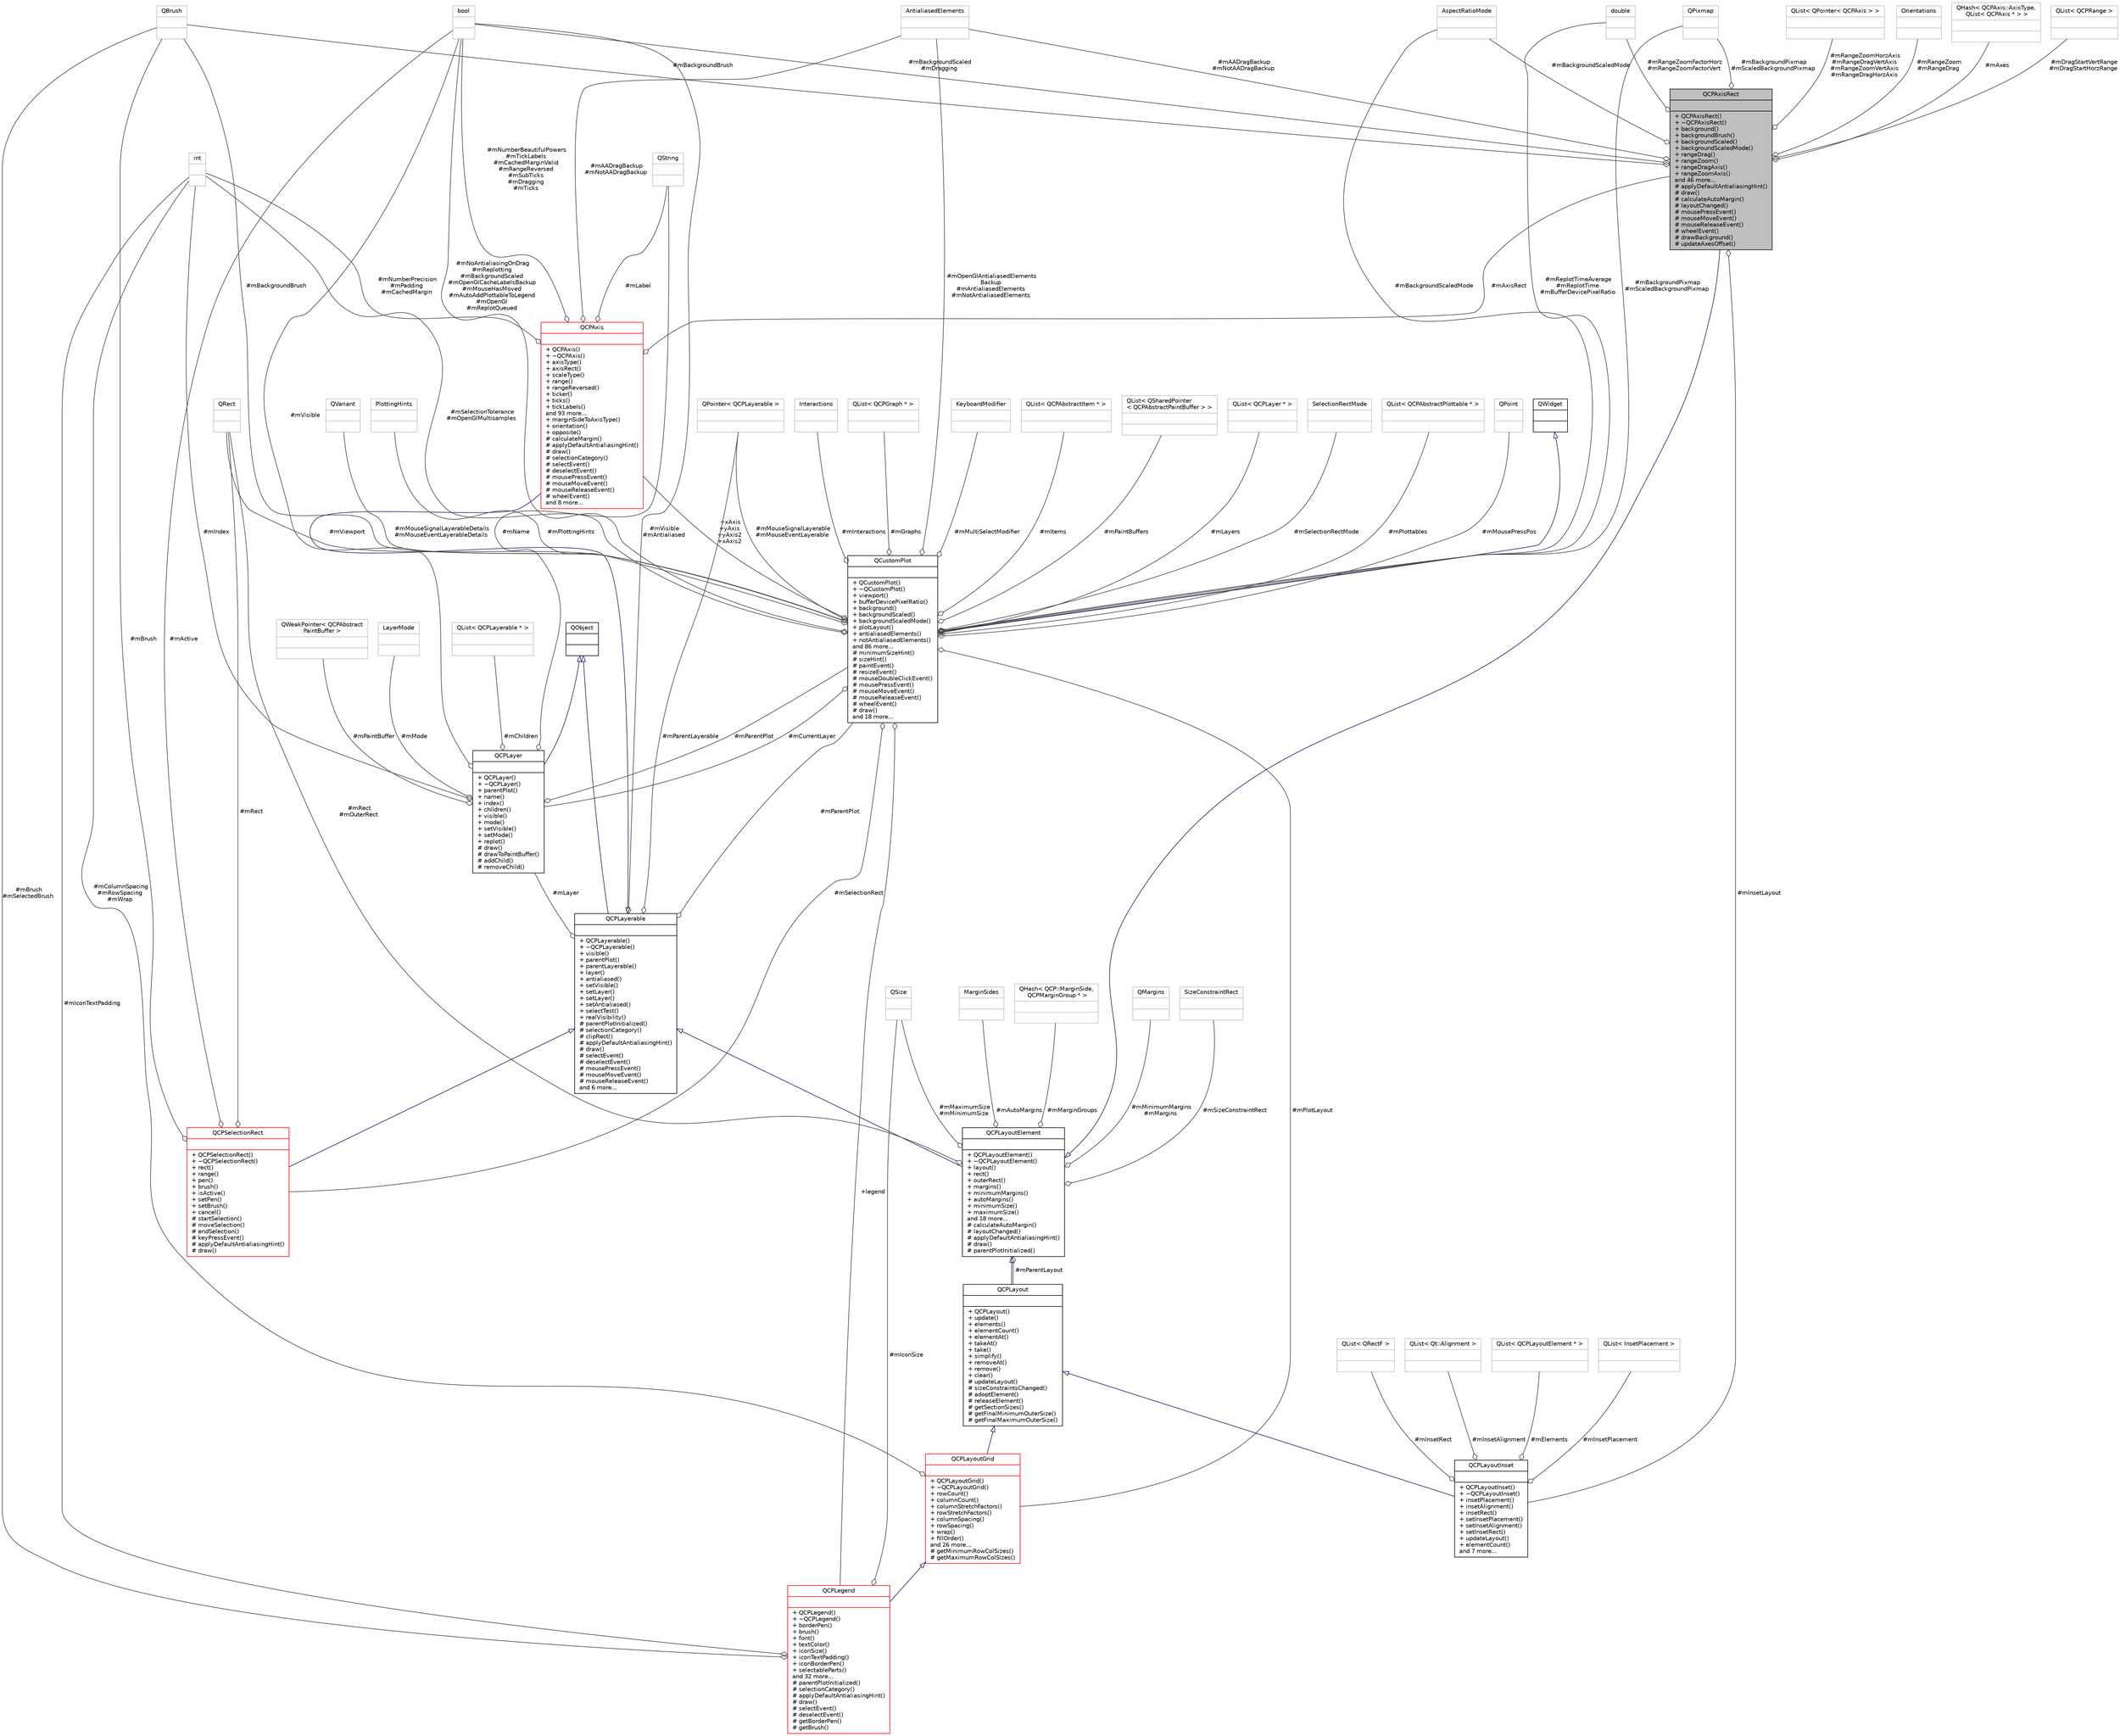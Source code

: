 digraph "QCPAxisRect"
{
 // LATEX_PDF_SIZE
  edge [fontname="Helvetica",fontsize="10",labelfontname="Helvetica",labelfontsize="10"];
  node [fontname="Helvetica",fontsize="10",shape=record];
  Node1 [label="{QCPAxisRect\n||+ QCPAxisRect()\l+ ~QCPAxisRect()\l+ background()\l+ backgroundBrush()\l+ backgroundScaled()\l+ backgroundScaledMode()\l+ rangeDrag()\l+ rangeZoom()\l+ rangeDragAxis()\l+ rangeZoomAxis()\land 46 more...\l# applyDefaultAntialiasingHint()\l# draw()\l# calculateAutoMargin()\l# layoutChanged()\l# mousePressEvent()\l# mouseMoveEvent()\l# mouseReleaseEvent()\l# wheelEvent()\l# drawBackground()\l# updateAxesOffset()\l}",height=0.2,width=0.4,color="black", fillcolor="grey75", style="filled", fontcolor="black",tooltip="Holds multiple axes and arranges them in a rectangular shape."];
  Node2 -> Node1 [dir="back",color="midnightblue",fontsize="10",style="solid",arrowtail="onormal",fontname="Helvetica"];
  Node2 [label="{QCPLayoutElement\n||+ QCPLayoutElement()\l+ ~QCPLayoutElement()\l+ layout()\l+ rect()\l+ outerRect()\l+ margins()\l+ minimumMargins()\l+ autoMargins()\l+ minimumSize()\l+ maximumSize()\land 18 more...\l# calculateAutoMargin()\l# layoutChanged()\l# applyDefaultAntialiasingHint()\l# draw()\l# parentPlotInitialized()\l}",height=0.2,width=0.4,color="black", fillcolor="white", style="filled",URL="$classQCPLayoutElement.html",tooltip="The abstract base class for all objects that form the layout system."];
  Node3 -> Node2 [dir="back",color="midnightblue",fontsize="10",style="solid",arrowtail="onormal",fontname="Helvetica"];
  Node3 [label="{QCPLayerable\n||+ QCPLayerable()\l+ ~QCPLayerable()\l+ visible()\l+ parentPlot()\l+ parentLayerable()\l+ layer()\l+ antialiased()\l+ setVisible()\l+ setLayer()\l+ setLayer()\l+ setAntialiased()\l+ selectTest()\l+ realVisibility()\l# parentPlotInitialized()\l# selectionCategory()\l# clipRect()\l# applyDefaultAntialiasingHint()\l# draw()\l# selectEvent()\l# deselectEvent()\l# mousePressEvent()\l# mouseMoveEvent()\l# mouseReleaseEvent()\land 6 more...\l}",height=0.2,width=0.4,color="black", fillcolor="white", style="filled",URL="$classQCPLayerable.html",tooltip="Base class for all drawable objects."];
  Node4 -> Node3 [dir="back",color="midnightblue",fontsize="10",style="solid",arrowtail="onormal",fontname="Helvetica"];
  Node4 [label="{QObject\n||}",height=0.2,width=0.4,color="black", fillcolor="white", style="filled",URL="$classQObject.html",tooltip=" "];
  Node5 -> Node3 [color="grey25",fontsize="10",style="solid",label=" #mLayer" ,arrowhead="odiamond",fontname="Helvetica"];
  Node5 [label="{QCPLayer\n||+ QCPLayer()\l+ ~QCPLayer()\l+ parentPlot()\l+ name()\l+ index()\l+ children()\l+ visible()\l+ mode()\l+ setVisible()\l+ setMode()\l+ replot()\l# draw()\l# drawToPaintBuffer()\l# addChild()\l# removeChild()\l}",height=0.2,width=0.4,color="black", fillcolor="white", style="filled",URL="$classQCPLayer.html",tooltip="A layer that may contain objects, to control the rendering order."];
  Node4 -> Node5 [dir="back",color="midnightblue",fontsize="10",style="solid",arrowtail="onormal",fontname="Helvetica"];
  Node6 -> Node5 [color="grey25",fontsize="10",style="solid",label=" #mName" ,arrowhead="odiamond",fontname="Helvetica"];
  Node6 [label="{QString\n||}",height=0.2,width=0.4,color="grey75", fillcolor="white", style="filled",tooltip=" "];
  Node7 -> Node5 [color="grey25",fontsize="10",style="solid",label=" #mIndex" ,arrowhead="odiamond",fontname="Helvetica"];
  Node7 [label="{int\n||}",height=0.2,width=0.4,color="grey75", fillcolor="white", style="filled",tooltip=" "];
  Node8 -> Node5 [color="grey25",fontsize="10",style="solid",label=" #mPaintBuffer" ,arrowhead="odiamond",fontname="Helvetica"];
  Node8 [label="{QWeakPointer\< QCPAbstract\lPaintBuffer \>\n||}",height=0.2,width=0.4,color="grey75", fillcolor="white", style="filled",tooltip=" "];
  Node9 -> Node5 [color="grey25",fontsize="10",style="solid",label=" #mVisible" ,arrowhead="odiamond",fontname="Helvetica"];
  Node9 [label="{bool\n||}",height=0.2,width=0.4,color="grey75", fillcolor="white", style="filled",tooltip=" "];
  Node10 -> Node5 [color="grey25",fontsize="10",style="solid",label=" #mParentPlot" ,arrowhead="odiamond",fontname="Helvetica"];
  Node10 [label="{QCustomPlot\n||+ QCustomPlot()\l+ ~QCustomPlot()\l+ viewport()\l+ bufferDevicePixelRatio()\l+ background()\l+ backgroundScaled()\l+ backgroundScaledMode()\l+ plotLayout()\l+ antialiasedElements()\l+ notAntialiasedElements()\land 86 more...\l# minimumSizeHint()\l# sizeHint()\l# paintEvent()\l# resizeEvent()\l# mouseDoubleClickEvent()\l# mousePressEvent()\l# mouseMoveEvent()\l# mouseReleaseEvent()\l# wheelEvent()\l# draw()\land 18 more...\l}",height=0.2,width=0.4,color="black", fillcolor="white", style="filled",URL="$classQCustomPlot.html",tooltip="The central class of the library. This is the QWidget which displays the plot and interacts with the ..."];
  Node11 -> Node10 [dir="back",color="midnightblue",fontsize="10",style="solid",arrowtail="onormal",fontname="Helvetica"];
  Node11 [label="{QWidget\n||}",height=0.2,width=0.4,color="black", fillcolor="white", style="filled",URL="$classQWidget.html",tooltip=" "];
  Node5 -> Node10 [color="grey25",fontsize="10",style="solid",label=" #mCurrentLayer" ,arrowhead="odiamond",fontname="Helvetica"];
  Node12 -> Node10 [color="grey25",fontsize="10",style="solid",label=" #mPlotLayout" ,arrowhead="odiamond",fontname="Helvetica"];
  Node12 [label="{QCPLayoutGrid\n||+ QCPLayoutGrid()\l+ ~QCPLayoutGrid()\l+ rowCount()\l+ columnCount()\l+ columnStretchFactors()\l+ rowStretchFactors()\l+ columnSpacing()\l+ rowSpacing()\l+ wrap()\l+ fillOrder()\land 26 more...\l# getMinimumRowColSizes()\l# getMaximumRowColSizes()\l}",height=0.2,width=0.4,color="red", fillcolor="white", style="filled",URL="$classQCPLayoutGrid.html",tooltip="A layout that arranges child elements in a grid."];
  Node13 -> Node12 [dir="back",color="midnightblue",fontsize="10",style="solid",arrowtail="onormal",fontname="Helvetica"];
  Node13 [label="{QCPLayout\n||+ QCPLayout()\l+ update()\l+ elements()\l+ elementCount()\l+ elementAt()\l+ takeAt()\l+ take()\l+ simplify()\l+ removeAt()\l+ remove()\l+ clear()\l# updateLayout()\l# sizeConstraintsChanged()\l# adoptElement()\l# releaseElement()\l# getSectionSizes()\l# getFinalMinimumOuterSize()\l# getFinalMaximumOuterSize()\l}",height=0.2,width=0.4,color="black", fillcolor="white", style="filled",URL="$classQCPLayout.html",tooltip="The abstract base class for layouts."];
  Node2 -> Node13 [dir="back",color="midnightblue",fontsize="10",style="solid",arrowtail="onormal",fontname="Helvetica"];
  Node7 -> Node12 [color="grey25",fontsize="10",style="solid",label=" #mColumnSpacing\n#mRowSpacing\n#mWrap" ,arrowhead="odiamond",fontname="Helvetica"];
  Node17 -> Node10 [color="grey25",fontsize="10",style="solid",label=" #mMouseSignalLayerableDetails\n#mMouseEventLayerableDetails" ,arrowhead="odiamond",fontname="Helvetica"];
  Node17 [label="{QVariant\n||}",height=0.2,width=0.4,color="grey75", fillcolor="white", style="filled",tooltip=" "];
  Node18 -> Node10 [color="grey25",fontsize="10",style="solid",label=" #mPlottingHints" ,arrowhead="odiamond",fontname="Helvetica"];
  Node18 [label="{PlottingHints\n||}",height=0.2,width=0.4,color="grey75", fillcolor="white", style="filled",tooltip=" "];
  Node19 -> Node10 [color="grey25",fontsize="10",style="solid",label=" #mInteractions" ,arrowhead="odiamond",fontname="Helvetica"];
  Node19 [label="{Interactions\n||}",height=0.2,width=0.4,color="grey75", fillcolor="white", style="filled",tooltip=" "];
  Node20 -> Node10 [color="grey25",fontsize="10",style="solid",label=" #mReplotTimeAverage\n#mReplotTime\n#mBufferDevicePixelRatio" ,arrowhead="odiamond",fontname="Helvetica"];
  Node20 [label="{double\n||}",height=0.2,width=0.4,color="grey75", fillcolor="white", style="filled",tooltip=" "];
  Node21 -> Node10 [color="grey25",fontsize="10",style="solid",label=" #mSelectionRect" ,arrowhead="odiamond",fontname="Helvetica"];
  Node21 [label="{QCPSelectionRect\n||+ QCPSelectionRect()\l+ ~QCPSelectionRect()\l+ rect()\l+ range()\l+ pen()\l+ brush()\l+ isActive()\l+ setPen()\l+ setBrush()\l+ cancel()\l# startSelection()\l# moveSelection()\l# endSelection()\l# keyPressEvent()\l# applyDefaultAntialiasingHint()\l# draw()\l}",height=0.2,width=0.4,color="red", fillcolor="white", style="filled",URL="$classQCPSelectionRect.html",tooltip="Provides rect/rubber-band data selection and range zoom interaction."];
  Node3 -> Node21 [dir="back",color="midnightblue",fontsize="10",style="solid",arrowtail="onormal",fontname="Helvetica"];
  Node9 -> Node21 [color="grey25",fontsize="10",style="solid",label=" #mActive" ,arrowhead="odiamond",fontname="Helvetica"];
  Node23 -> Node21 [color="grey25",fontsize="10",style="solid",label=" #mBrush" ,arrowhead="odiamond",fontname="Helvetica"];
  Node23 [label="{QBrush\n||}",height=0.2,width=0.4,color="grey75", fillcolor="white", style="filled",tooltip=" "];
  Node24 -> Node21 [color="grey25",fontsize="10",style="solid",label=" #mRect" ,arrowhead="odiamond",fontname="Helvetica"];
  Node24 [label="{QRect\n||}",height=0.2,width=0.4,color="grey75", fillcolor="white", style="filled",tooltip=" "];
  Node25 -> Node10 [color="grey25",fontsize="10",style="solid",label=" #mGraphs" ,arrowhead="odiamond",fontname="Helvetica"];
  Node25 [label="{QList\< QCPGraph * \>\n||}",height=0.2,width=0.4,color="grey75", fillcolor="white", style="filled",tooltip=" "];
  Node26 -> Node10 [color="grey25",fontsize="10",style="solid",label=" #mMultiSelectModifier" ,arrowhead="odiamond",fontname="Helvetica"];
  Node26 [label="{KeyboardModifier\n||}",height=0.2,width=0.4,color="grey75", fillcolor="white", style="filled",tooltip=" "];
  Node27 -> Node10 [color="grey25",fontsize="10",style="solid",label=" #mItems" ,arrowhead="odiamond",fontname="Helvetica"];
  Node27 [label="{QList\< QCPAbstractItem * \>\n||}",height=0.2,width=0.4,color="grey75", fillcolor="white", style="filled",tooltip=" "];
  Node28 -> Node10 [color="grey25",fontsize="10",style="solid",label=" #mPaintBuffers" ,arrowhead="odiamond",fontname="Helvetica"];
  Node28 [label="{QList\< QSharedPointer\l\< QCPAbstractPaintBuffer \> \>\n||}",height=0.2,width=0.4,color="grey75", fillcolor="white", style="filled",tooltip=" "];
  Node29 -> Node10 [color="grey25",fontsize="10",style="solid",label=" +xAxis\n+yAxis\n+yAxis2\n+xAxis2" ,arrowhead="odiamond",fontname="Helvetica"];
  Node29 [label="{QCPAxis\n||+ QCPAxis()\l+ ~QCPAxis()\l+ axisType()\l+ axisRect()\l+ scaleType()\l+ range()\l+ rangeReversed()\l+ ticker()\l+ ticks()\l+ tickLabels()\land 93 more...\l+ marginSideToAxisType()\l+ orientation()\l+ opposite()\l# calculateMargin()\l# applyDefaultAntialiasingHint()\l# draw()\l# selectionCategory()\l# selectEvent()\l# deselectEvent()\l# mousePressEvent()\l# mouseMoveEvent()\l# mouseReleaseEvent()\l# wheelEvent()\land 8 more...\l}",height=0.2,width=0.4,color="red", fillcolor="white", style="filled",URL="$classQCPAxis.html",tooltip="Manages a single axis inside a QCustomPlot."];
  Node3 -> Node29 [dir="back",color="midnightblue",fontsize="10",style="solid",arrowtail="onormal",fontname="Helvetica"];
  Node6 -> Node29 [color="grey25",fontsize="10",style="solid",label=" #mLabel" ,arrowhead="odiamond",fontname="Helvetica"];
  Node1 -> Node29 [color="grey25",fontsize="10",style="solid",label=" #mAxisRect" ,arrowhead="odiamond",fontname="Helvetica"];
  Node7 -> Node29 [color="grey25",fontsize="10",style="solid",label=" #mNumberPrecision\n#mPadding\n#mCachedMargin" ,arrowhead="odiamond",fontname="Helvetica"];
  Node9 -> Node29 [color="grey25",fontsize="10",style="solid",label=" #mNumberBeautifulPowers\n#mTickLabels\n#mCachedMarginValid\n#mRangeReversed\n#mSubTicks\n#mDragging\n#mTicks" ,arrowhead="odiamond",fontname="Helvetica"];
  Node47 -> Node29 [color="grey25",fontsize="10",style="solid",label=" #mAADragBackup\n#mNotAADragBackup" ,arrowhead="odiamond",fontname="Helvetica"];
  Node47 [label="{AntialiasedElements\n||}",height=0.2,width=0.4,color="grey75", fillcolor="white", style="filled",tooltip=" "];
  Node49 -> Node10 [color="grey25",fontsize="10",style="solid",label=" #mLayers" ,arrowhead="odiamond",fontname="Helvetica"];
  Node49 [label="{QList\< QCPLayer * \>\n||}",height=0.2,width=0.4,color="grey75", fillcolor="white", style="filled",tooltip=" "];
  Node50 -> Node10 [color="grey25",fontsize="10",style="solid",label=" #mSelectionRectMode" ,arrowhead="odiamond",fontname="Helvetica"];
  Node50 [label="{SelectionRectMode\n||}",height=0.2,width=0.4,color="grey75", fillcolor="white", style="filled",tooltip=" "];
  Node51 -> Node10 [color="grey25",fontsize="10",style="solid",label=" #mBackgroundPixmap\n#mScaledBackgroundPixmap" ,arrowhead="odiamond",fontname="Helvetica"];
  Node51 [label="{QPixmap\n||}",height=0.2,width=0.4,color="grey75", fillcolor="white", style="filled",tooltip=" "];
  Node52 -> Node10 [color="grey25",fontsize="10",style="solid",label=" #mMouseSignalLayerable\n#mMouseEventLayerable" ,arrowhead="odiamond",fontname="Helvetica"];
  Node52 [label="{QPointer\< QCPLayerable \>\n||}",height=0.2,width=0.4,color="grey75", fillcolor="white", style="filled",tooltip=" "];
  Node7 -> Node10 [color="grey25",fontsize="10",style="solid",label=" #mSelectionTolerance\n#mOpenGlMultisamples" ,arrowhead="odiamond",fontname="Helvetica"];
  Node53 -> Node10 [color="grey25",fontsize="10",style="solid",label=" #mPlottables" ,arrowhead="odiamond",fontname="Helvetica"];
  Node53 [label="{QList\< QCPAbstractPlottable * \>\n||}",height=0.2,width=0.4,color="grey75", fillcolor="white", style="filled",tooltip=" "];
  Node9 -> Node10 [color="grey25",fontsize="10",style="solid",label=" #mNoAntialiasingOnDrag\n#mReplotting\n#mBackgroundScaled\n#mOpenGlCacheLabelsBackup\n#mMouseHasMoved\n#mAutoAddPlottableToLegend\n#mOpenGl\n#mReplotQueued" ,arrowhead="odiamond",fontname="Helvetica"];
  Node23 -> Node10 [color="grey25",fontsize="10",style="solid",label=" #mBackgroundBrush" ,arrowhead="odiamond",fontname="Helvetica"];
  Node47 -> Node10 [color="grey25",fontsize="10",style="solid",label=" #mOpenGlAntialiasedElements\lBackup\n#mAntialiasedElements\n#mNotAntialiasedElements" ,arrowhead="odiamond",fontname="Helvetica"];
  Node54 -> Node10 [color="grey25",fontsize="10",style="solid",label=" +legend" ,arrowhead="odiamond",fontname="Helvetica"];
  Node54 [label="{QCPLegend\n||+ QCPLegend()\l+ ~QCPLegend()\l+ borderPen()\l+ brush()\l+ font()\l+ textColor()\l+ iconSize()\l+ iconTextPadding()\l+ iconBorderPen()\l+ selectableParts()\land 32 more...\l# parentPlotInitialized()\l# selectionCategory()\l# applyDefaultAntialiasingHint()\l# draw()\l# selectEvent()\l# deselectEvent()\l# getBorderPen()\l# getBrush()\l}",height=0.2,width=0.4,color="red", fillcolor="white", style="filled",URL="$classQCPLegend.html",tooltip="Manages a legend inside a QCustomPlot."];
  Node12 -> Node54 [dir="back",color="midnightblue",fontsize="10",style="solid",arrowtail="onormal",fontname="Helvetica"];
  Node7 -> Node54 [color="grey25",fontsize="10",style="solid",label=" #mIconTextPadding" ,arrowhead="odiamond",fontname="Helvetica"];
  Node23 -> Node54 [color="grey25",fontsize="10",style="solid",label=" #mBrush\n#mSelectedBrush" ,arrowhead="odiamond",fontname="Helvetica"];
  Node55 -> Node54 [color="grey25",fontsize="10",style="solid",label=" #mIconSize" ,arrowhead="odiamond",fontname="Helvetica"];
  Node55 [label="{QSize\n||}",height=0.2,width=0.4,color="grey75", fillcolor="white", style="filled",tooltip=" "];
  Node56 -> Node10 [color="grey25",fontsize="10",style="solid",label=" #mBackgroundScaledMode" ,arrowhead="odiamond",fontname="Helvetica"];
  Node56 [label="{AspectRatioMode\n||}",height=0.2,width=0.4,color="grey75", fillcolor="white", style="filled",tooltip=" "];
  Node24 -> Node10 [color="grey25",fontsize="10",style="solid",label=" #mViewport" ,arrowhead="odiamond",fontname="Helvetica"];
  Node57 -> Node10 [color="grey25",fontsize="10",style="solid",label=" #mMousePressPos" ,arrowhead="odiamond",fontname="Helvetica"];
  Node57 [label="{QPoint\n||}",height=0.2,width=0.4,color="grey75", fillcolor="white", style="filled",tooltip=" "];
  Node58 -> Node5 [color="grey25",fontsize="10",style="solid",label=" #mMode" ,arrowhead="odiamond",fontname="Helvetica"];
  Node58 [label="{LayerMode\n||}",height=0.2,width=0.4,color="grey75", fillcolor="white", style="filled",tooltip=" "];
  Node59 -> Node5 [color="grey25",fontsize="10",style="solid",label=" #mChildren" ,arrowhead="odiamond",fontname="Helvetica"];
  Node59 [label="{QList\< QCPLayerable * \>\n||}",height=0.2,width=0.4,color="grey75", fillcolor="white", style="filled",tooltip=" "];
  Node52 -> Node3 [color="grey25",fontsize="10",style="solid",label=" #mParentLayerable" ,arrowhead="odiamond",fontname="Helvetica"];
  Node9 -> Node3 [color="grey25",fontsize="10",style="solid",label=" #mVisible\n#mAntialiased" ,arrowhead="odiamond",fontname="Helvetica"];
  Node10 -> Node3 [color="grey25",fontsize="10",style="solid",label=" #mParentPlot" ,arrowhead="odiamond",fontname="Helvetica"];
  Node60 -> Node2 [color="grey25",fontsize="10",style="solid",label=" #mMinimumMargins\n#mMargins" ,arrowhead="odiamond",fontname="Helvetica"];
  Node60 [label="{QMargins\n||}",height=0.2,width=0.4,color="grey75", fillcolor="white", style="filled",tooltip=" "];
  Node13 -> Node2 [color="grey25",fontsize="10",style="solid",label=" #mParentLayout" ,arrowhead="odiamond",fontname="Helvetica"];
  Node61 -> Node2 [color="grey25",fontsize="10",style="solid",label=" #mSizeConstraintRect" ,arrowhead="odiamond",fontname="Helvetica"];
  Node61 [label="{SizeConstraintRect\n||}",height=0.2,width=0.4,color="grey75", fillcolor="white", style="filled",tooltip=" "];
  Node55 -> Node2 [color="grey25",fontsize="10",style="solid",label=" #mMaximumSize\n#mMinimumSize" ,arrowhead="odiamond",fontname="Helvetica"];
  Node62 -> Node2 [color="grey25",fontsize="10",style="solid",label=" #mAutoMargins" ,arrowhead="odiamond",fontname="Helvetica"];
  Node62 [label="{MarginSides\n||}",height=0.2,width=0.4,color="grey75", fillcolor="white", style="filled",tooltip=" "];
  Node24 -> Node2 [color="grey25",fontsize="10",style="solid",label=" #mRect\n#mOuterRect" ,arrowhead="odiamond",fontname="Helvetica"];
  Node63 -> Node2 [color="grey25",fontsize="10",style="solid",label=" #mMarginGroups" ,arrowhead="odiamond",fontname="Helvetica"];
  Node63 [label="{QHash\< QCP::MarginSide,\l QCPMarginGroup * \>\n||}",height=0.2,width=0.4,color="grey75", fillcolor="white", style="filled",tooltip=" "];
  Node64 -> Node1 [color="grey25",fontsize="10",style="solid",label=" #mInsetLayout" ,arrowhead="odiamond",fontname="Helvetica"];
  Node64 [label="{QCPLayoutInset\n||+ QCPLayoutInset()\l+ ~QCPLayoutInset()\l+ insetPlacement()\l+ insetAlignment()\l+ insetRect()\l+ setInsetPlacement()\l+ setInsetAlignment()\l+ setInsetRect()\l+ updateLayout()\l+ elementCount()\land 7 more...\l}",height=0.2,width=0.4,color="black", fillcolor="white", style="filled",URL="$classQCPLayoutInset.html",tooltip="A layout that places child elements aligned to the border or arbitrarily positioned."];
  Node13 -> Node64 [dir="back",color="midnightblue",fontsize="10",style="solid",arrowtail="onormal",fontname="Helvetica"];
  Node65 -> Node64 [color="grey25",fontsize="10",style="solid",label=" #mInsetRect" ,arrowhead="odiamond",fontname="Helvetica"];
  Node65 [label="{QList\< QRectF \>\n||}",height=0.2,width=0.4,color="grey75", fillcolor="white", style="filled",tooltip=" "];
  Node66 -> Node64 [color="grey25",fontsize="10",style="solid",label=" #mInsetAlignment" ,arrowhead="odiamond",fontname="Helvetica"];
  Node66 [label="{QList\< Qt::Alignment \>\n||}",height=0.2,width=0.4,color="grey75", fillcolor="white", style="filled",tooltip=" "];
  Node67 -> Node64 [color="grey25",fontsize="10",style="solid",label=" #mElements" ,arrowhead="odiamond",fontname="Helvetica"];
  Node67 [label="{QList\< QCPLayoutElement * \>\n||}",height=0.2,width=0.4,color="grey75", fillcolor="white", style="filled",tooltip=" "];
  Node68 -> Node64 [color="grey25",fontsize="10",style="solid",label=" #mInsetPlacement" ,arrowhead="odiamond",fontname="Helvetica"];
  Node68 [label="{QList\< InsetPlacement \>\n||}",height=0.2,width=0.4,color="grey75", fillcolor="white", style="filled",tooltip=" "];
  Node69 -> Node1 [color="grey25",fontsize="10",style="solid",label=" #mRangeZoomHorzAxis\n#mRangeDragVertAxis\n#mRangeZoomVertAxis\n#mRangeDragHorzAxis" ,arrowhead="odiamond",fontname="Helvetica"];
  Node69 [label="{QList\< QPointer\< QCPAxis \> \>\n||}",height=0.2,width=0.4,color="grey75", fillcolor="white", style="filled",tooltip=" "];
  Node20 -> Node1 [color="grey25",fontsize="10",style="solid",label=" #mRangeZoomFactorHorz\n#mRangeZoomFactorVert" ,arrowhead="odiamond",fontname="Helvetica"];
  Node70 -> Node1 [color="grey25",fontsize="10",style="solid",label=" #mRangeZoom\n#mRangeDrag" ,arrowhead="odiamond",fontname="Helvetica"];
  Node70 [label="{Orientations\n||}",height=0.2,width=0.4,color="grey75", fillcolor="white", style="filled",tooltip=" "];
  Node51 -> Node1 [color="grey25",fontsize="10",style="solid",label=" #mBackgroundPixmap\n#mScaledBackgroundPixmap" ,arrowhead="odiamond",fontname="Helvetica"];
  Node9 -> Node1 [color="grey25",fontsize="10",style="solid",label=" #mBackgroundScaled\n#mDragging" ,arrowhead="odiamond",fontname="Helvetica"];
  Node47 -> Node1 [color="grey25",fontsize="10",style="solid",label=" #mAADragBackup\n#mNotAADragBackup" ,arrowhead="odiamond",fontname="Helvetica"];
  Node23 -> Node1 [color="grey25",fontsize="10",style="solid",label=" #mBackgroundBrush" ,arrowhead="odiamond",fontname="Helvetica"];
  Node71 -> Node1 [color="grey25",fontsize="10",style="solid",label=" #mAxes" ,arrowhead="odiamond",fontname="Helvetica"];
  Node71 [label="{QHash\< QCPAxis::AxisType,\l QList\< QCPAxis * \> \>\n||}",height=0.2,width=0.4,color="grey75", fillcolor="white", style="filled",tooltip=" "];
  Node56 -> Node1 [color="grey25",fontsize="10",style="solid",label=" #mBackgroundScaledMode" ,arrowhead="odiamond",fontname="Helvetica"];
  Node72 -> Node1 [color="grey25",fontsize="10",style="solid",label=" #mDragStartVertRange\n#mDragStartHorzRange" ,arrowhead="odiamond",fontname="Helvetica"];
  Node72 [label="{QList\< QCPRange \>\n||}",height=0.2,width=0.4,color="grey75", fillcolor="white", style="filled",tooltip=" "];
}
